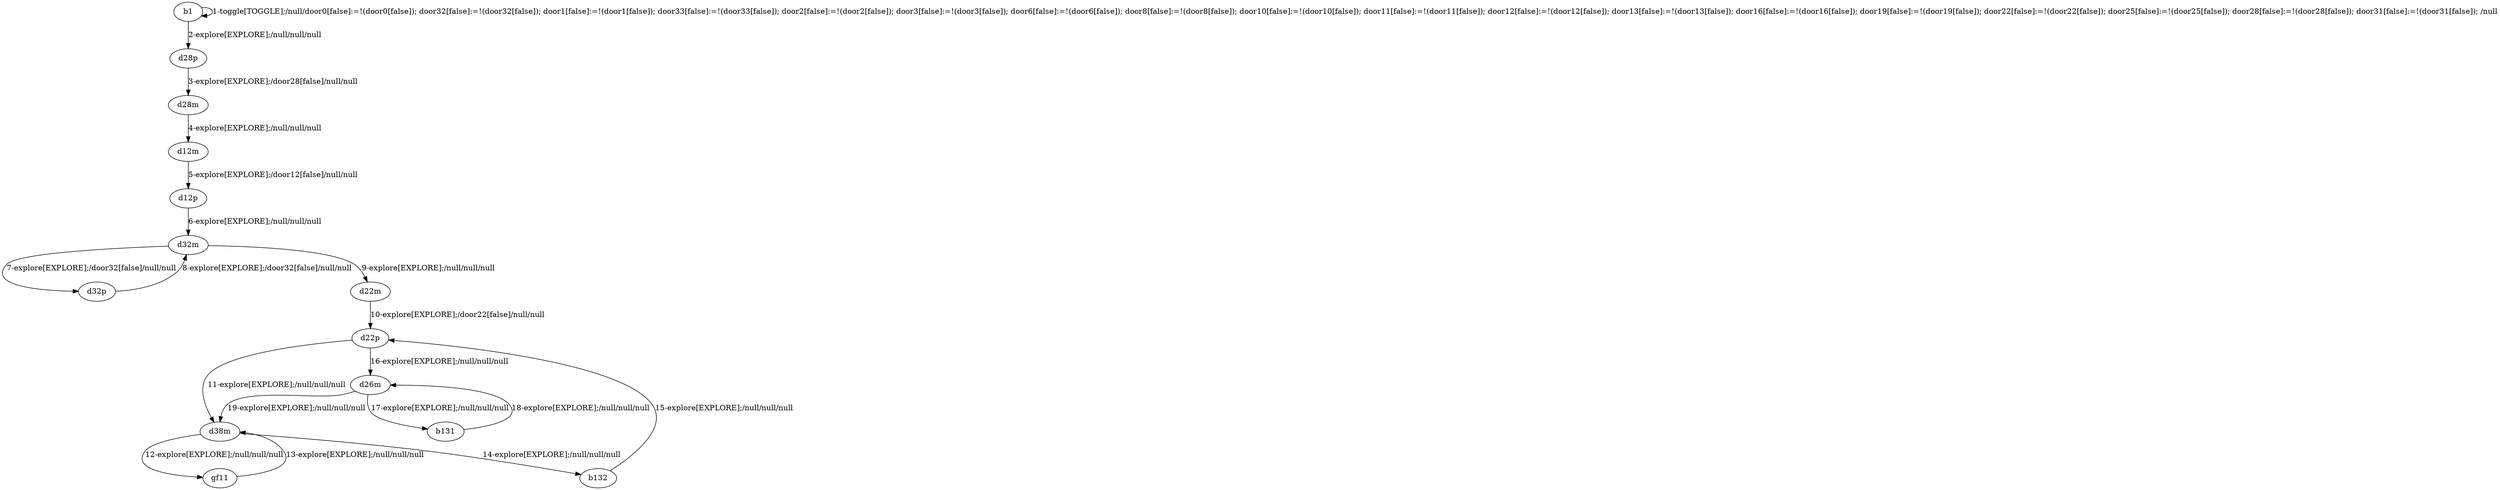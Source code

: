 # Total number of goals covered by this test: 3
# b131 --> d26m
# d26m --> d38m
# d26m --> b131

digraph g {
"b1" -> "b1" [label = "1-toggle[TOGGLE];/null/door0[false]:=!(door0[false]); door32[false]:=!(door32[false]); door1[false]:=!(door1[false]); door33[false]:=!(door33[false]); door2[false]:=!(door2[false]); door3[false]:=!(door3[false]); door6[false]:=!(door6[false]); door8[false]:=!(door8[false]); door10[false]:=!(door10[false]); door11[false]:=!(door11[false]); door12[false]:=!(door12[false]); door13[false]:=!(door13[false]); door16[false]:=!(door16[false]); door19[false]:=!(door19[false]); door22[false]:=!(door22[false]); door25[false]:=!(door25[false]); door28[false]:=!(door28[false]); door31[false]:=!(door31[false]); /null"];
"b1" -> "d28p" [label = "2-explore[EXPLORE];/null/null/null"];
"d28p" -> "d28m" [label = "3-explore[EXPLORE];/door28[false]/null/null"];
"d28m" -> "d12m" [label = "4-explore[EXPLORE];/null/null/null"];
"d12m" -> "d12p" [label = "5-explore[EXPLORE];/door12[false]/null/null"];
"d12p" -> "d32m" [label = "6-explore[EXPLORE];/null/null/null"];
"d32m" -> "d32p" [label = "7-explore[EXPLORE];/door32[false]/null/null"];
"d32p" -> "d32m" [label = "8-explore[EXPLORE];/door32[false]/null/null"];
"d32m" -> "d22m" [label = "9-explore[EXPLORE];/null/null/null"];
"d22m" -> "d22p" [label = "10-explore[EXPLORE];/door22[false]/null/null"];
"d22p" -> "d38m" [label = "11-explore[EXPLORE];/null/null/null"];
"d38m" -> "gf11" [label = "12-explore[EXPLORE];/null/null/null"];
"gf11" -> "d38m" [label = "13-explore[EXPLORE];/null/null/null"];
"d38m" -> "b132" [label = "14-explore[EXPLORE];/null/null/null"];
"b132" -> "d22p" [label = "15-explore[EXPLORE];/null/null/null"];
"d22p" -> "d26m" [label = "16-explore[EXPLORE];/null/null/null"];
"d26m" -> "b131" [label = "17-explore[EXPLORE];/null/null/null"];
"b131" -> "d26m" [label = "18-explore[EXPLORE];/null/null/null"];
"d26m" -> "d38m" [label = "19-explore[EXPLORE];/null/null/null"];
}